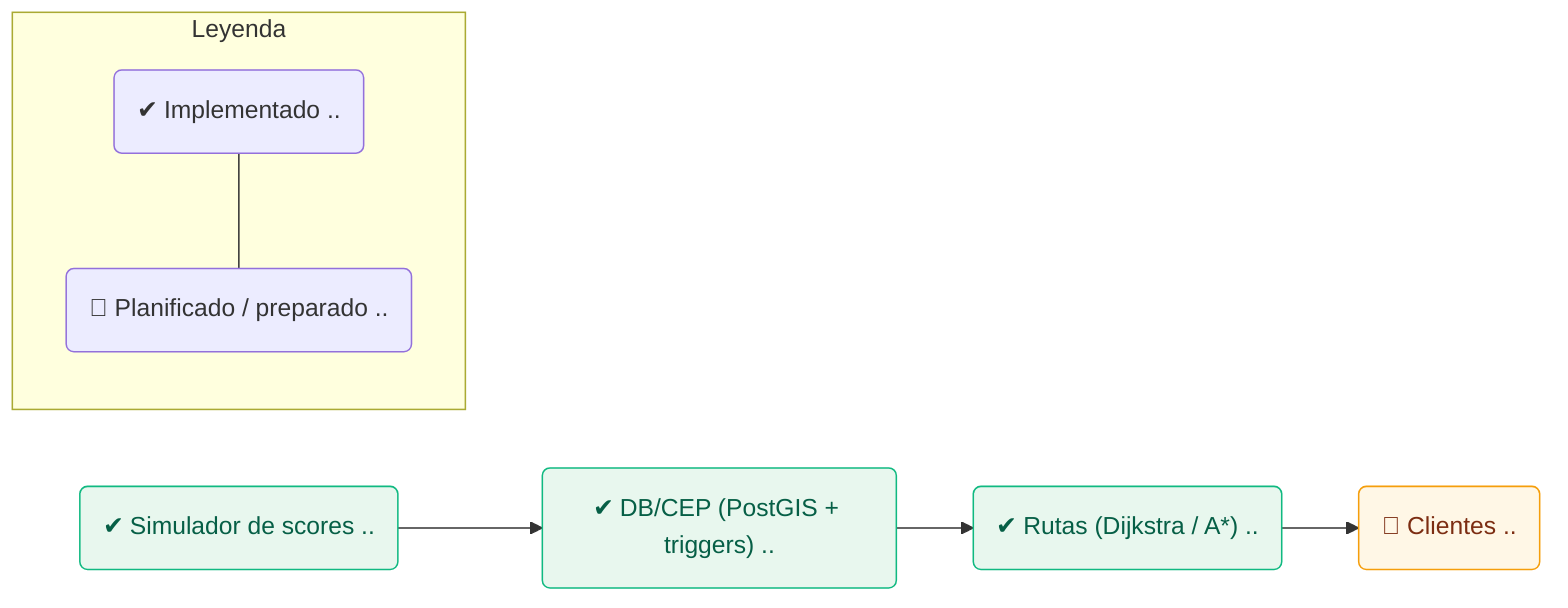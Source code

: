 flowchart LR
  %% F-4.1 · Carril simulado
  classDef done fill:#E8F7EE,stroke:#10B981,color:#065F46;
  classDef planned fill:#FFF7E6,stroke:#F59E0B,color:#7C2D12;

  subgraph Leyenda
    LOK("✔ Implementado ..")
    LPL("🔧 Planificado / preparado ..")
  end
  LOK --- LPL

  SIM("✔ Simulador de scores ..")
  DB("✔ DB/CEP (PostGIS + triggers) ..")
  RT("✔ Rutas (Dijkstra / A*) ..")
  CL("🔧 Clientes ..")

  SIM --> DB --> RT --> CL

  class SIM,DB,RT done
  class CL planned